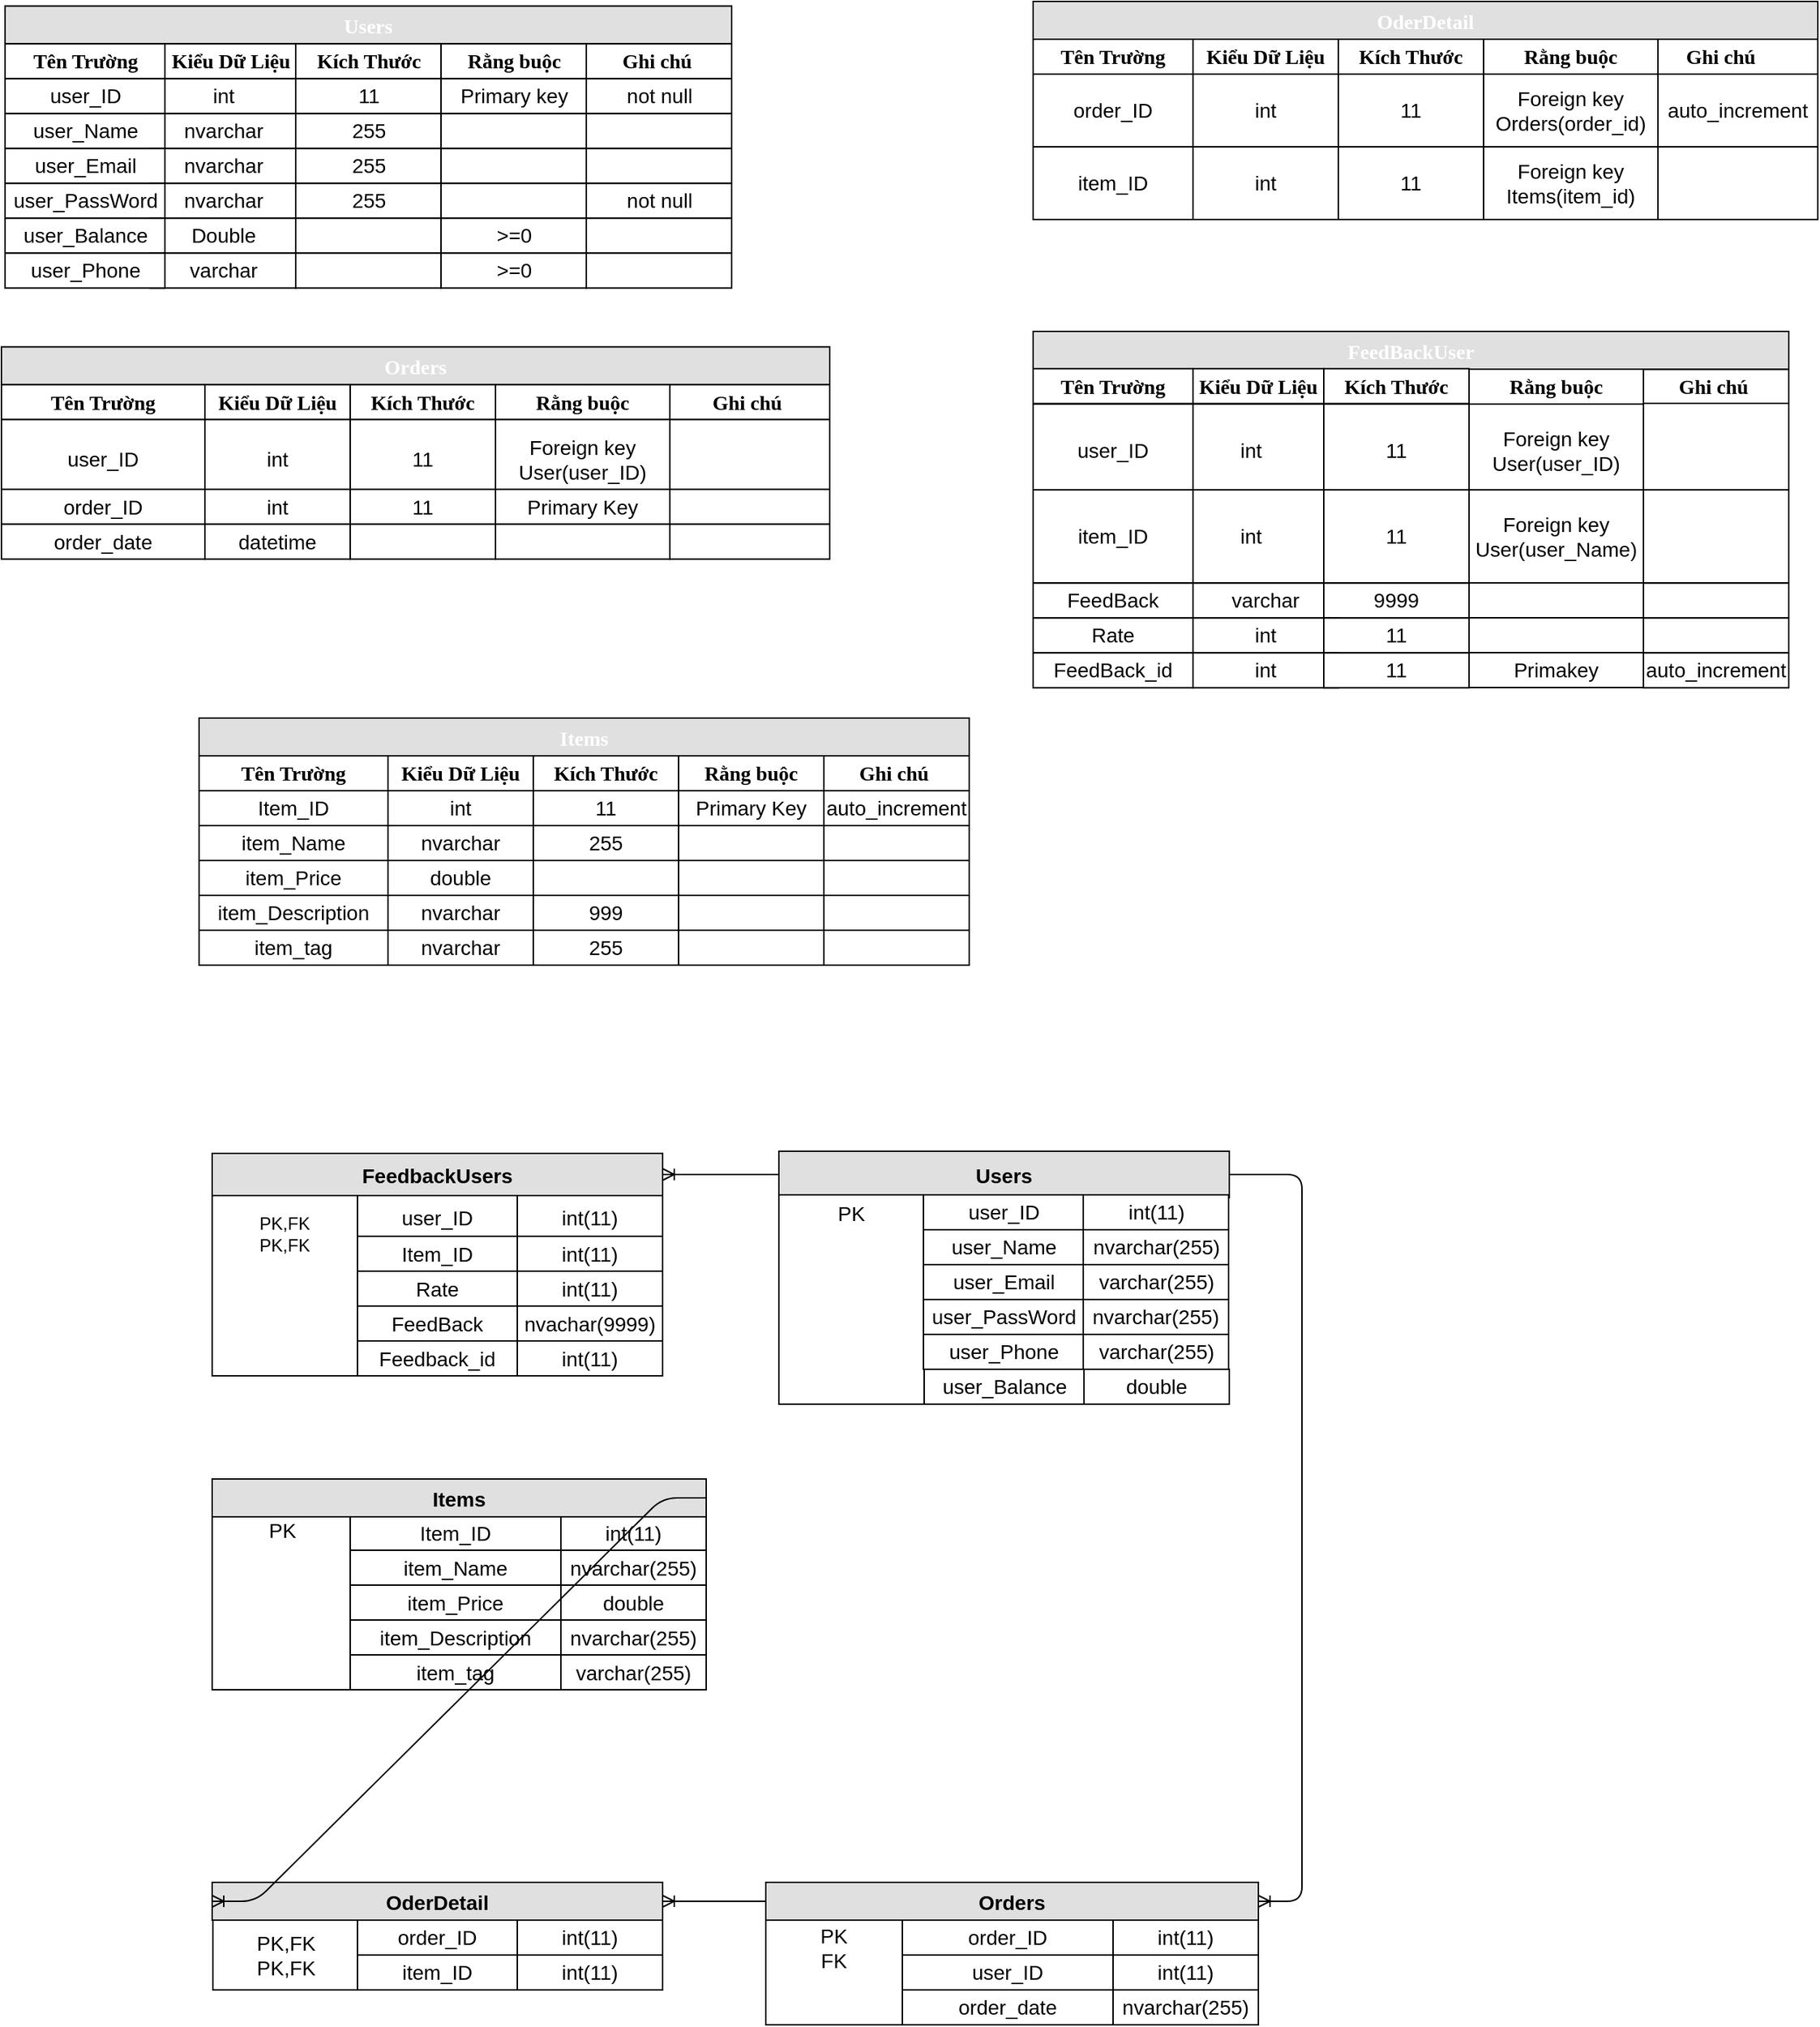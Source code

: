 <mxfile version="10.7.5" type="device"><diagram id="x6ISNLQVuMe9HLfA_90d" name="Page-1"><mxGraphModel dx="1584" dy="839" grid="1" gridSize="10" guides="1" tooltips="1" connect="1" arrows="1" fold="1" page="1" pageScale="1" pageWidth="827" pageHeight="1169" math="0" shadow="0"><root><mxCell id="0"/><mxCell id="1" parent="0"/><mxCell id="LdNV_f9T51fgzFAfXA82-1" value="Users" style="text;align=center;verticalAlign=middle;spacingLeft=4;spacingRight=4;strokeColor=#000000;fillColor=#e0e0e0;rotatable=0;points=[[0,0.5],[1,0.5]];portConstraint=eastwest;fontSize=14;fontStyle=1;fontColor=#FFFFFF;fontFamily=Times New Roman;" parent="1" vertex="1"><mxGeometry x="162.5" y="103.167" width="500" height="26" as="geometry"/></mxCell><mxCell id="LdNV_f9T51fgzFAfXA82-3" value="&lt;b&gt;&lt;font face=&quot;Times New Roman&quot;&gt;Tên Trường&lt;/font&gt;&lt;/b&gt;" style="strokeWidth=1;whiteSpace=wrap;html=1;align=center;fontSize=14;glass=0;" parent="1" vertex="1"><mxGeometry x="162.5" y="129.167" width="110" height="24" as="geometry"/></mxCell><mxCell id="LdNV_f9T51fgzFAfXA82-4" value="&lt;b&gt;&lt;font face=&quot;Times New Roman&quot;&gt;Kiểu Dữ Liệu&lt;/font&gt;&lt;/b&gt;" style="strokeWidth=1;whiteSpace=wrap;html=1;align=center;fontSize=14;glass=0;" parent="1" vertex="1"><mxGeometry x="272.5" y="129.167" width="90" height="24" as="geometry"/></mxCell><mxCell id="LdNV_f9T51fgzFAfXA82-5" value="&lt;b&gt;&lt;font face=&quot;Times New Roman&quot;&gt;Kích Thước&lt;/font&gt;&lt;/b&gt;" style="strokeWidth=1;whiteSpace=wrap;html=1;align=center;fontSize=14;glass=0;" parent="1" vertex="1"><mxGeometry x="362.5" y="129.167" width="100" height="24" as="geometry"/></mxCell><mxCell id="LdNV_f9T51fgzFAfXA82-6" value="&lt;b&gt;&lt;font face=&quot;Times New Roman&quot;&gt;Ghi chú&amp;nbsp;&lt;/font&gt;&lt;/b&gt;" style="strokeWidth=1;whiteSpace=wrap;html=1;align=center;fontSize=14;glass=0;" parent="1" vertex="1"><mxGeometry x="562.5" y="129.167" width="100" height="24" as="geometry"/></mxCell><mxCell id="LdNV_f9T51fgzFAfXA82-7" value="&lt;b&gt;&lt;font face=&quot;Times New Roman&quot;&gt;Rằng buộc&lt;/font&gt;&lt;/b&gt;" style="strokeWidth=1;whiteSpace=wrap;html=1;align=center;fontSize=14;glass=0;" parent="1" vertex="1"><mxGeometry x="462.5" y="129.167" width="100" height="24" as="geometry"/></mxCell><mxCell id="LdNV_f9T51fgzFAfXA82-8" value="Primary key" style="strokeWidth=1;whiteSpace=wrap;html=1;align=center;fontSize=14;" parent="1" vertex="1"><mxGeometry x="462.5" y="153.167" width="100" height="24" as="geometry"/></mxCell><mxCell id="LdNV_f9T51fgzFAfXA82-9" value="11" style="strokeWidth=1;whiteSpace=wrap;html=1;align=center;fontSize=14;" parent="1" vertex="1"><mxGeometry x="362.5" y="153.167" width="100" height="24" as="geometry"/></mxCell><mxCell id="LdNV_f9T51fgzFAfXA82-10" value="not null" style="strokeWidth=1;whiteSpace=wrap;html=1;align=center;fontSize=14;" parent="1" vertex="1"><mxGeometry x="562.5" y="153.167" width="100" height="24" as="geometry"/></mxCell><mxCell id="LdNV_f9T51fgzFAfXA82-11" value="int" style="strokeWidth=1;whiteSpace=wrap;html=1;align=center;fontSize=14;" parent="1" vertex="1"><mxGeometry x="262.5" y="153.167" width="100" height="24" as="geometry"/></mxCell><mxCell id="LdNV_f9T51fgzFAfXA82-12" value="user_ID" style="strokeWidth=1;whiteSpace=wrap;html=1;align=center;fontSize=14;" parent="1" vertex="1"><mxGeometry x="162.5" y="153.167" width="110" height="24" as="geometry"/></mxCell><mxCell id="LdNV_f9T51fgzFAfXA82-13" value="&amp;nbsp;" style="strokeWidth=1;whiteSpace=wrap;html=1;align=center;fontSize=14;" parent="1" vertex="1"><mxGeometry x="462.5" y="177.167" width="100" height="24" as="geometry"/></mxCell><mxCell id="LdNV_f9T51fgzFAfXA82-14" value="255" style="strokeWidth=1;whiteSpace=wrap;html=1;align=center;fontSize=14;" parent="1" vertex="1"><mxGeometry x="362.5" y="177.167" width="100" height="24" as="geometry"/></mxCell><mxCell id="LdNV_f9T51fgzFAfXA82-15" value="&amp;nbsp;" style="strokeWidth=1;whiteSpace=wrap;html=1;align=center;fontSize=14;" parent="1" vertex="1"><mxGeometry x="562.5" y="177.167" width="100" height="24" as="geometry"/></mxCell><mxCell id="LdNV_f9T51fgzFAfXA82-16" value="nvarchar" style="strokeWidth=1;whiteSpace=wrap;html=1;align=center;fontSize=14;" parent="1" vertex="1"><mxGeometry x="262.5" y="177.167" width="100" height="24" as="geometry"/></mxCell><mxCell id="LdNV_f9T51fgzFAfXA82-17" value="user_Name" style="strokeWidth=1;whiteSpace=wrap;html=1;align=center;fontSize=14;" parent="1" vertex="1"><mxGeometry x="162.5" y="177.167" width="110" height="24" as="geometry"/></mxCell><mxCell id="LdNV_f9T51fgzFAfXA82-18" value="&amp;nbsp;" style="strokeWidth=1;whiteSpace=wrap;html=1;align=center;fontSize=14;" parent="1" vertex="1"><mxGeometry x="462.5" y="201.167" width="100" height="24" as="geometry"/></mxCell><mxCell id="LdNV_f9T51fgzFAfXA82-19" value="255" style="strokeWidth=1;whiteSpace=wrap;html=1;align=center;fontSize=14;" parent="1" vertex="1"><mxGeometry x="362.5" y="201.167" width="100" height="24" as="geometry"/></mxCell><mxCell id="LdNV_f9T51fgzFAfXA82-20" value="&amp;nbsp;" style="strokeWidth=1;whiteSpace=wrap;html=1;align=center;fontSize=14;" parent="1" vertex="1"><mxGeometry x="562.5" y="201.167" width="100" height="24" as="geometry"/></mxCell><mxCell id="LdNV_f9T51fgzFAfXA82-21" value="nvarchar" style="strokeWidth=1;whiteSpace=wrap;html=1;align=center;fontSize=14;" parent="1" vertex="1"><mxGeometry x="262.5" y="201.167" width="100" height="24" as="geometry"/></mxCell><mxCell id="LdNV_f9T51fgzFAfXA82-22" value="&lt;span&gt;user_Email&lt;/span&gt;" style="strokeWidth=1;whiteSpace=wrap;html=1;align=center;fontSize=14;" parent="1" vertex="1"><mxGeometry x="162.5" y="201.167" width="110" height="24" as="geometry"/></mxCell><mxCell id="LdNV_f9T51fgzFAfXA82-23" value="&amp;nbsp;" style="strokeWidth=1;whiteSpace=wrap;html=1;align=center;fontSize=14;" parent="1" vertex="1"><mxGeometry x="462.5" y="225.167" width="100" height="24" as="geometry"/></mxCell><mxCell id="LdNV_f9T51fgzFAfXA82-24" value="255" style="strokeWidth=1;whiteSpace=wrap;html=1;align=center;fontSize=14;" parent="1" vertex="1"><mxGeometry x="362.5" y="225.167" width="100" height="24" as="geometry"/></mxCell><mxCell id="LdNV_f9T51fgzFAfXA82-25" value="not null" style="strokeWidth=1;whiteSpace=wrap;html=1;align=center;fontSize=14;" parent="1" vertex="1"><mxGeometry x="562.5" y="225.167" width="100" height="24" as="geometry"/></mxCell><mxCell id="LdNV_f9T51fgzFAfXA82-26" value="nvarchar" style="strokeWidth=1;whiteSpace=wrap;html=1;align=center;fontSize=14;" parent="1" vertex="1"><mxGeometry x="262.5" y="225.167" width="100" height="24" as="geometry"/></mxCell><mxCell id="LdNV_f9T51fgzFAfXA82-27" value="&lt;span&gt;user_PassWord&lt;/span&gt;&lt;br&gt;" style="strokeWidth=1;whiteSpace=wrap;html=1;align=center;fontSize=14;" parent="1" vertex="1"><mxGeometry x="162.5" y="225.167" width="110" height="24" as="geometry"/></mxCell><mxCell id="LdNV_f9T51fgzFAfXA82-28" value="&amp;gt;=0" style="strokeWidth=1;whiteSpace=wrap;html=1;align=center;fontSize=14;" parent="1" vertex="1"><mxGeometry x="462.5" y="249.167" width="100" height="24" as="geometry"/></mxCell><mxCell id="LdNV_f9T51fgzFAfXA82-29" value="&amp;nbsp;" style="strokeWidth=1;whiteSpace=wrap;html=1;align=center;fontSize=14;" parent="1" vertex="1"><mxGeometry x="362.5" y="249.167" width="100" height="24" as="geometry"/></mxCell><mxCell id="LdNV_f9T51fgzFAfXA82-30" value="&amp;nbsp;" style="strokeWidth=1;whiteSpace=wrap;html=1;align=center;fontSize=14;" parent="1" vertex="1"><mxGeometry x="562.5" y="249.167" width="100" height="24" as="geometry"/></mxCell><mxCell id="LdNV_f9T51fgzFAfXA82-31" value="Double" style="strokeWidth=1;whiteSpace=wrap;html=1;align=center;fontSize=14;" parent="1" vertex="1"><mxGeometry x="262.5" y="249.167" width="100" height="24" as="geometry"/></mxCell><mxCell id="LdNV_f9T51fgzFAfXA82-32" value="&lt;span&gt;user_Balance&lt;/span&gt;&lt;br&gt;" style="strokeWidth=1;whiteSpace=wrap;html=1;align=center;fontSize=14;" parent="1" vertex="1"><mxGeometry x="162.5" y="249.167" width="110" height="24" as="geometry"/></mxCell><mxCell id="LdNV_f9T51fgzFAfXA82-33" value="&lt;span&gt;FeedBack&lt;/span&gt;&lt;br&gt;" style="strokeWidth=1;whiteSpace=wrap;html=1;align=center;fontSize=14;" parent="1" vertex="1"><mxGeometry x="870" y="500.167" width="110" height="24" as="geometry"/></mxCell><mxCell id="LdNV_f9T51fgzFAfXA82-34" value="varchar" style="strokeWidth=1;whiteSpace=wrap;html=1;align=center;fontSize=14;" parent="1" vertex="1"><mxGeometry x="980" y="500.167" width="100" height="24" as="geometry"/></mxCell><mxCell id="LdNV_f9T51fgzFAfXA82-35" value="9999" style="strokeWidth=1;whiteSpace=wrap;html=1;align=center;fontSize=14;" parent="1" vertex="1"><mxGeometry x="1070" y="500.167" width="100" height="24" as="geometry"/></mxCell><mxCell id="LdNV_f9T51fgzFAfXA82-36" value="&amp;nbsp;" style="strokeWidth=1;whiteSpace=wrap;html=1;align=center;fontSize=14;" parent="1" vertex="1"><mxGeometry x="1170" y="500" width="120" height="24" as="geometry"/></mxCell><mxCell id="LdNV_f9T51fgzFAfXA82-37" value="&amp;nbsp;" style="strokeWidth=1;whiteSpace=wrap;html=1;align=center;fontSize=14;" parent="1" vertex="1"><mxGeometry x="1290" y="500.167" width="100" height="24" as="geometry"/></mxCell><mxCell id="LdNV_f9T51fgzFAfXA82-38" value="Orders" style="text;align=center;verticalAlign=middle;spacingLeft=4;spacingRight=4;strokeColor=#000000;fillColor=#e0e0e0;rotatable=0;points=[[0,0.5],[1,0.5]];portConstraint=eastwest;fontSize=14;fontStyle=1;fontColor=#FFFFFF;fontFamily=Times New Roman;" parent="1" vertex="1"><mxGeometry x="160" y="337.667" width="570" height="26" as="geometry"/></mxCell><mxCell id="LdNV_f9T51fgzFAfXA82-39" value="&lt;b&gt;&lt;font face=&quot;Times New Roman&quot;&gt;Tên Trường&lt;/font&gt;&lt;/b&gt;" style="strokeWidth=1;whiteSpace=wrap;html=1;align=center;fontSize=14;glass=0;" parent="1" vertex="1"><mxGeometry x="160" y="363.667" width="140" height="24" as="geometry"/></mxCell><mxCell id="LdNV_f9T51fgzFAfXA82-40" value="&lt;b&gt;&lt;font face=&quot;Times New Roman&quot;&gt;Kiểu Dữ Liệu&lt;/font&gt;&lt;/b&gt;" style="strokeWidth=1;whiteSpace=wrap;html=1;align=center;fontSize=14;glass=0;" parent="1" vertex="1"><mxGeometry x="300" y="363.667" width="100" height="24" as="geometry"/></mxCell><mxCell id="LdNV_f9T51fgzFAfXA82-41" value="&lt;b&gt;&lt;font face=&quot;Times New Roman&quot;&gt;Kích Thước&lt;/font&gt;&lt;/b&gt;" style="strokeWidth=1;whiteSpace=wrap;html=1;align=center;fontSize=14;glass=0;" parent="1" vertex="1"><mxGeometry x="400" y="363.667" width="100" height="24" as="geometry"/></mxCell><mxCell id="LdNV_f9T51fgzFAfXA82-42" value="&lt;b&gt;&lt;font face=&quot;Times New Roman&quot;&gt;Ghi chú&amp;nbsp;&lt;/font&gt;&lt;/b&gt;" style="strokeWidth=1;whiteSpace=wrap;html=1;align=center;fontSize=14;glass=0;" parent="1" vertex="1"><mxGeometry x="620" y="363.667" width="110" height="24" as="geometry"/></mxCell><mxCell id="LdNV_f9T51fgzFAfXA82-43" value="&lt;b&gt;&lt;font face=&quot;Times New Roman&quot;&gt;Rằng buộc&lt;/font&gt;&lt;/b&gt;" style="strokeWidth=1;whiteSpace=wrap;html=1;align=center;fontSize=14;glass=0;" parent="1" vertex="1"><mxGeometry x="500" y="363.667" width="120" height="24" as="geometry"/></mxCell><mxCell id="LdNV_f9T51fgzFAfXA82-44" value="Foreign key&lt;br&gt;User(user_ID)" style="strokeWidth=1;whiteSpace=wrap;html=1;align=center;fontSize=14;" parent="1" vertex="1"><mxGeometry x="500" y="387.667" width="120" height="54" as="geometry"/></mxCell><mxCell id="LdNV_f9T51fgzFAfXA82-45" value="11" style="strokeWidth=1;whiteSpace=wrap;html=1;align=center;fontSize=14;" parent="1" vertex="1"><mxGeometry x="400" y="387.667" width="100" height="54" as="geometry"/></mxCell><mxCell id="LdNV_f9T51fgzFAfXA82-46" value="" style="strokeWidth=1;whiteSpace=wrap;html=1;align=center;fontSize=14;" parent="1" vertex="1"><mxGeometry x="620" y="387.667" width="110" height="54" as="geometry"/></mxCell><mxCell id="LdNV_f9T51fgzFAfXA82-47" value="int" style="strokeWidth=1;whiteSpace=wrap;html=1;align=center;fontSize=14;" parent="1" vertex="1"><mxGeometry x="300" y="387.667" width="100" height="54" as="geometry"/></mxCell><mxCell id="LdNV_f9T51fgzFAfXA82-48" value="&lt;span&gt;user_ID&lt;/span&gt;" style="strokeWidth=1;whiteSpace=wrap;html=1;align=center;fontSize=14;" parent="1" vertex="1"><mxGeometry x="160" y="387.667" width="140" height="54" as="geometry"/></mxCell><mxCell id="LdNV_f9T51fgzFAfXA82-49" value="Primary Key" style="strokeWidth=1;whiteSpace=wrap;html=1;align=center;fontSize=14;" parent="1" vertex="1"><mxGeometry x="500" y="435.667" width="120" height="24" as="geometry"/></mxCell><mxCell id="LdNV_f9T51fgzFAfXA82-50" value="11" style="strokeWidth=1;whiteSpace=wrap;html=1;align=center;fontSize=14;" parent="1" vertex="1"><mxGeometry x="400" y="435.667" width="100" height="24" as="geometry"/></mxCell><mxCell id="LdNV_f9T51fgzFAfXA82-51" value="&amp;nbsp;" style="strokeWidth=1;whiteSpace=wrap;html=1;align=center;fontSize=14;" parent="1" vertex="1"><mxGeometry x="620" y="435.667" width="110" height="24" as="geometry"/></mxCell><mxCell id="LdNV_f9T51fgzFAfXA82-52" value="int" style="strokeWidth=1;whiteSpace=wrap;html=1;align=center;fontSize=14;" parent="1" vertex="1"><mxGeometry x="300" y="435.667" width="100" height="24" as="geometry"/></mxCell><mxCell id="LdNV_f9T51fgzFAfXA82-53" value="&lt;span&gt;order_ID&lt;/span&gt;" style="strokeWidth=1;whiteSpace=wrap;html=1;align=center;fontSize=14;" parent="1" vertex="1"><mxGeometry x="160" y="435.667" width="140" height="24" as="geometry"/></mxCell><mxCell id="LdNV_f9T51fgzFAfXA82-54" value="&amp;nbsp;" style="strokeWidth=1;whiteSpace=wrap;html=1;align=center;fontSize=14;" parent="1" vertex="1"><mxGeometry x="500" y="459.667" width="120" height="24" as="geometry"/></mxCell><mxCell id="LdNV_f9T51fgzFAfXA82-55" value="" style="strokeWidth=1;whiteSpace=wrap;html=1;align=center;fontSize=14;" parent="1" vertex="1"><mxGeometry x="400" y="459.667" width="100" height="24" as="geometry"/></mxCell><mxCell id="LdNV_f9T51fgzFAfXA82-56" value="&amp;nbsp;" style="strokeWidth=1;whiteSpace=wrap;html=1;align=center;fontSize=14;" parent="1" vertex="1"><mxGeometry x="620" y="459.667" width="110" height="24" as="geometry"/></mxCell><mxCell id="LdNV_f9T51fgzFAfXA82-57" value="datetime" style="strokeWidth=1;whiteSpace=wrap;html=1;align=center;fontSize=14;" parent="1" vertex="1"><mxGeometry x="300" y="459.667" width="100" height="24" as="geometry"/></mxCell><mxCell id="LdNV_f9T51fgzFAfXA82-58" value="&lt;span&gt;order_date&lt;/span&gt;&lt;br&gt;" style="strokeWidth=1;whiteSpace=wrap;html=1;align=center;fontSize=14;" parent="1" vertex="1"><mxGeometry x="160" y="459.667" width="140" height="24" as="geometry"/></mxCell><mxCell id="LdNV_f9T51fgzFAfXA82-107" value="OderDetail" style="text;align=center;verticalAlign=middle;spacingLeft=4;spacingRight=4;strokeColor=#000000;fillColor=#e0e0e0;rotatable=0;points=[[0,0.5],[1,0.5]];portConstraint=eastwest;fontSize=14;fontStyle=1;fontColor=#FFFFFF;fontFamily=Times New Roman;" parent="1" vertex="1"><mxGeometry x="870" y="100" width="540" height="26" as="geometry"/></mxCell><mxCell id="LdNV_f9T51fgzFAfXA82-108" value="&lt;b&gt;&lt;font face=&quot;Times New Roman&quot;&gt;Tên Trường&lt;/font&gt;&lt;/b&gt;" style="strokeWidth=1;whiteSpace=wrap;html=1;align=center;fontSize=14;glass=0;" parent="1" vertex="1"><mxGeometry x="870" y="126" width="110" height="24" as="geometry"/></mxCell><mxCell id="LdNV_f9T51fgzFAfXA82-109" value="&lt;b&gt;&lt;font face=&quot;Times New Roman&quot;&gt;Kiểu Dữ Liệu&lt;/font&gt;&lt;/b&gt;" style="strokeWidth=1;whiteSpace=wrap;html=1;align=center;fontSize=14;glass=0;" parent="1" vertex="1"><mxGeometry x="980" y="126" width="100" height="24" as="geometry"/></mxCell><mxCell id="LdNV_f9T51fgzFAfXA82-110" value="&lt;b&gt;&lt;font face=&quot;Times New Roman&quot;&gt;Kích Thước&lt;/font&gt;&lt;/b&gt;" style="strokeWidth=1;whiteSpace=wrap;html=1;align=center;fontSize=14;glass=0;" parent="1" vertex="1"><mxGeometry x="1080" y="126" width="100" height="24" as="geometry"/></mxCell><mxCell id="LdNV_f9T51fgzFAfXA82-111" value="&lt;b&gt;&lt;font face=&quot;Times New Roman&quot;&gt;Ghi chú&amp;nbsp;&lt;/font&gt;&lt;/b&gt;" style="strokeWidth=1;whiteSpace=wrap;html=1;align=center;fontSize=14;glass=0;" parent="1" vertex="1"><mxGeometry x="1280" y="126" width="130" height="24" as="geometry"/></mxCell><mxCell id="LdNV_f9T51fgzFAfXA82-112" value="&lt;b&gt;&lt;font face=&quot;Times New Roman&quot;&gt;Rằng buộc&lt;/font&gt;&lt;/b&gt;" style="strokeWidth=1;whiteSpace=wrap;html=1;align=center;fontSize=14;glass=0;" parent="1" vertex="1"><mxGeometry x="1180" y="126" width="120" height="24" as="geometry"/></mxCell><mxCell id="LdNV_f9T51fgzFAfXA82-113" value="Foreign key&lt;br/&gt;Orders(order_id)" style="strokeWidth=1;whiteSpace=wrap;html=1;align=center;fontSize=14;" parent="1" vertex="1"><mxGeometry x="1180" y="150" width="120" height="50" as="geometry"/></mxCell><mxCell id="LdNV_f9T51fgzFAfXA82-114" value="11" style="strokeWidth=1;whiteSpace=wrap;html=1;align=center;fontSize=14;" parent="1" vertex="1"><mxGeometry x="1080" y="150" width="100" height="50" as="geometry"/></mxCell><mxCell id="LdNV_f9T51fgzFAfXA82-115" value="auto_increment" style="strokeWidth=1;whiteSpace=wrap;html=1;align=center;fontSize=14;" parent="1" vertex="1"><mxGeometry x="1300" y="150" width="110" height="50" as="geometry"/></mxCell><mxCell id="LdNV_f9T51fgzFAfXA82-116" value="int" style="strokeWidth=1;whiteSpace=wrap;html=1;align=center;fontSize=14;" parent="1" vertex="1"><mxGeometry x="980" y="150" width="100" height="50" as="geometry"/></mxCell><mxCell id="LdNV_f9T51fgzFAfXA82-117" value="&lt;span&gt;order_ID&lt;/span&gt;&lt;br&gt;" style="strokeWidth=1;whiteSpace=wrap;html=1;align=center;fontSize=14;" parent="1" vertex="1"><mxGeometry x="870" y="150" width="110" height="50" as="geometry"/></mxCell><mxCell id="LdNV_f9T51fgzFAfXA82-138" value="Items" style="text;align=center;verticalAlign=middle;spacingLeft=4;spacingRight=4;strokeColor=#000000;fillColor=#e0e0e0;rotatable=0;points=[[0,0.5],[1,0.5]];portConstraint=eastwest;fontSize=14;fontStyle=1;fontColor=#FFFFFF;fontFamily=Times New Roman;" parent="1" vertex="1"><mxGeometry x="296" y="593" width="530" height="26" as="geometry"/></mxCell><mxCell id="LdNV_f9T51fgzFAfXA82-139" value="&lt;b&gt;&lt;font face=&quot;Times New Roman&quot;&gt;Tên Trường&lt;/font&gt;&lt;/b&gt;" style="strokeWidth=1;whiteSpace=wrap;html=1;align=center;fontSize=14;glass=0;" parent="1" vertex="1"><mxGeometry x="296" y="619" width="130" height="24" as="geometry"/></mxCell><mxCell id="LdNV_f9T51fgzFAfXA82-140" value="&lt;b&gt;&lt;font face=&quot;Times New Roman&quot;&gt;Kiểu Dữ Liệu&lt;/font&gt;&lt;/b&gt;" style="strokeWidth=1;whiteSpace=wrap;html=1;align=center;fontSize=14;glass=0;" parent="1" vertex="1"><mxGeometry x="426" y="619" width="100" height="24" as="geometry"/></mxCell><mxCell id="LdNV_f9T51fgzFAfXA82-141" value="&lt;b&gt;&lt;font face=&quot;Times New Roman&quot;&gt;Kích Thước&lt;/font&gt;&lt;/b&gt;" style="strokeWidth=1;whiteSpace=wrap;html=1;align=center;fontSize=14;glass=0;" parent="1" vertex="1"><mxGeometry x="526" y="619" width="100" height="24" as="geometry"/></mxCell><mxCell id="LdNV_f9T51fgzFAfXA82-142" value="&lt;b&gt;&lt;font face=&quot;Times New Roman&quot;&gt;Ghi chú&amp;nbsp;&lt;/font&gt;&lt;/b&gt;" style="strokeWidth=1;whiteSpace=wrap;html=1;align=center;fontSize=14;glass=0;" parent="1" vertex="1"><mxGeometry x="726" y="619" width="100" height="24" as="geometry"/></mxCell><mxCell id="LdNV_f9T51fgzFAfXA82-143" value="&lt;b&gt;&lt;font face=&quot;Times New Roman&quot;&gt;Rằng buộc&lt;/font&gt;&lt;/b&gt;" style="strokeWidth=1;whiteSpace=wrap;html=1;align=center;fontSize=14;glass=0;" parent="1" vertex="1"><mxGeometry x="626" y="619" width="100" height="24" as="geometry"/></mxCell><mxCell id="LdNV_f9T51fgzFAfXA82-144" value="Primary Key" style="strokeWidth=1;whiteSpace=wrap;html=1;align=center;fontSize=14;" parent="1" vertex="1"><mxGeometry x="626" y="643" width="100" height="24" as="geometry"/></mxCell><mxCell id="LdNV_f9T51fgzFAfXA82-145" value="11" style="strokeWidth=1;whiteSpace=wrap;html=1;align=center;fontSize=14;" parent="1" vertex="1"><mxGeometry x="526" y="643" width="100" height="24" as="geometry"/></mxCell><mxCell id="LdNV_f9T51fgzFAfXA82-146" value="auto_increment" style="strokeWidth=1;whiteSpace=wrap;html=1;align=center;fontSize=14;" parent="1" vertex="1"><mxGeometry x="726" y="643" width="100" height="24" as="geometry"/></mxCell><mxCell id="LdNV_f9T51fgzFAfXA82-147" value="int&lt;br&gt;" style="strokeWidth=1;whiteSpace=wrap;html=1;align=center;fontSize=14;" parent="1" vertex="1"><mxGeometry x="426" y="643" width="100" height="24" as="geometry"/></mxCell><mxCell id="LdNV_f9T51fgzFAfXA82-148" value="Item_ID&lt;br&gt;" style="strokeWidth=1;whiteSpace=wrap;html=1;align=center;fontSize=14;" parent="1" vertex="1"><mxGeometry x="296" y="643" width="130" height="24" as="geometry"/></mxCell><mxCell id="LdNV_f9T51fgzFAfXA82-149" value="&amp;nbsp;" style="strokeWidth=1;whiteSpace=wrap;html=1;align=center;fontSize=14;" parent="1" vertex="1"><mxGeometry x="626" y="667" width="100" height="24" as="geometry"/></mxCell><mxCell id="LdNV_f9T51fgzFAfXA82-150" value="255" style="strokeWidth=1;whiteSpace=wrap;html=1;align=center;fontSize=14;" parent="1" vertex="1"><mxGeometry x="526" y="667" width="100" height="24" as="geometry"/></mxCell><mxCell id="LdNV_f9T51fgzFAfXA82-151" value="&amp;nbsp;" style="strokeWidth=1;whiteSpace=wrap;html=1;align=center;fontSize=14;" parent="1" vertex="1"><mxGeometry x="726" y="667" width="100" height="24" as="geometry"/></mxCell><mxCell id="LdNV_f9T51fgzFAfXA82-152" value="nvarchar" style="strokeWidth=1;whiteSpace=wrap;html=1;align=center;fontSize=14;" parent="1" vertex="1"><mxGeometry x="426" y="667" width="100" height="24" as="geometry"/></mxCell><mxCell id="LdNV_f9T51fgzFAfXA82-153" value="&lt;span&gt;item_Name&lt;/span&gt;" style="strokeWidth=1;whiteSpace=wrap;html=1;align=center;fontSize=14;" parent="1" vertex="1"><mxGeometry x="296" y="667" width="130" height="24" as="geometry"/></mxCell><mxCell id="LdNV_f9T51fgzFAfXA82-154" value="&amp;nbsp;" style="strokeWidth=1;whiteSpace=wrap;html=1;align=center;fontSize=14;" parent="1" vertex="1"><mxGeometry x="626" y="691" width="100" height="24" as="geometry"/></mxCell><mxCell id="LdNV_f9T51fgzFAfXA82-155" value="" style="strokeWidth=1;whiteSpace=wrap;html=1;align=center;fontSize=14;" parent="1" vertex="1"><mxGeometry x="526" y="691" width="100" height="24" as="geometry"/></mxCell><mxCell id="LdNV_f9T51fgzFAfXA82-156" value="&amp;nbsp;" style="strokeWidth=1;whiteSpace=wrap;html=1;align=center;fontSize=14;" parent="1" vertex="1"><mxGeometry x="726" y="691" width="100" height="24" as="geometry"/></mxCell><mxCell id="LdNV_f9T51fgzFAfXA82-157" value="double" style="strokeWidth=1;whiteSpace=wrap;html=1;align=center;fontSize=14;" parent="1" vertex="1"><mxGeometry x="426" y="691" width="100" height="24" as="geometry"/></mxCell><mxCell id="LdNV_f9T51fgzFAfXA82-158" value="item_Price&lt;br&gt;" style="strokeWidth=1;whiteSpace=wrap;html=1;align=center;fontSize=14;" parent="1" vertex="1"><mxGeometry x="296" y="691" width="130" height="24" as="geometry"/></mxCell><mxCell id="LdNV_f9T51fgzFAfXA82-164" value="&amp;nbsp;" style="strokeWidth=1;whiteSpace=wrap;html=1;align=center;fontSize=14;" parent="1" vertex="1"><mxGeometry x="626" y="715" width="100" height="24" as="geometry"/></mxCell><mxCell id="LdNV_f9T51fgzFAfXA82-165" value="999" style="strokeWidth=1;whiteSpace=wrap;html=1;align=center;fontSize=14;" parent="1" vertex="1"><mxGeometry x="526" y="715" width="100" height="24" as="geometry"/></mxCell><mxCell id="LdNV_f9T51fgzFAfXA82-166" value="&amp;nbsp;" style="strokeWidth=1;whiteSpace=wrap;html=1;align=center;fontSize=14;" parent="1" vertex="1"><mxGeometry x="726" y="715" width="100" height="24" as="geometry"/></mxCell><mxCell id="LdNV_f9T51fgzFAfXA82-167" value="nvarchar" style="strokeWidth=1;whiteSpace=wrap;html=1;align=center;fontSize=14;" parent="1" vertex="1"><mxGeometry x="426" y="715" width="100" height="24" as="geometry"/></mxCell><mxCell id="LdNV_f9T51fgzFAfXA82-168" value="&lt;span&gt;item_Description&lt;/span&gt;&lt;br&gt;" style="strokeWidth=1;whiteSpace=wrap;html=1;align=center;fontSize=14;" parent="1" vertex="1"><mxGeometry x="296" y="715" width="130" height="24" as="geometry"/></mxCell><mxCell id="LdNV_f9T51fgzFAfXA82-169" value="&lt;span&gt;item_tag&lt;/span&gt;&lt;br&gt;" style="strokeWidth=1;whiteSpace=wrap;html=1;align=center;fontSize=14;" parent="1" vertex="1"><mxGeometry x="296" y="739" width="130" height="24" as="geometry"/></mxCell><mxCell id="LdNV_f9T51fgzFAfXA82-170" value="nvarchar" style="strokeWidth=1;whiteSpace=wrap;html=1;align=center;fontSize=14;" parent="1" vertex="1"><mxGeometry x="426" y="739" width="100" height="24" as="geometry"/></mxCell><mxCell id="LdNV_f9T51fgzFAfXA82-171" value="&lt;span&gt;255&lt;/span&gt;" style="strokeWidth=1;whiteSpace=wrap;html=1;align=center;fontSize=14;" parent="1" vertex="1"><mxGeometry x="526" y="739" width="100" height="24" as="geometry"/></mxCell><mxCell id="LdNV_f9T51fgzFAfXA82-172" value="&amp;nbsp;" style="strokeWidth=1;whiteSpace=wrap;html=1;align=center;fontSize=14;" parent="1" vertex="1"><mxGeometry x="626" y="739" width="100" height="24" as="geometry"/></mxCell><mxCell id="LdNV_f9T51fgzFAfXA82-173" value="&amp;nbsp;" style="strokeWidth=1;whiteSpace=wrap;html=1;align=center;fontSize=14;" parent="1" vertex="1"><mxGeometry x="726" y="739" width="100" height="24" as="geometry"/></mxCell><mxCell id="LdNV_f9T51fgzFAfXA82-181" value="&amp;nbsp;" style="strokeWidth=1;whiteSpace=wrap;html=1;align=center;fontSize=14;" parent="1" vertex="1"><mxGeometry x="1300" y="200" width="110" height="50" as="geometry"/></mxCell><mxCell id="LdNV_f9T51fgzFAfXA82-182" value="Foreign key Items(item_id)" style="strokeWidth=1;whiteSpace=wrap;html=1;align=center;fontSize=14;" parent="1" vertex="1"><mxGeometry x="1180" y="200" width="120" height="50" as="geometry"/></mxCell><mxCell id="LdNV_f9T51fgzFAfXA82-183" value="int" style="strokeWidth=1;whiteSpace=wrap;html=1;align=center;fontSize=14;" parent="1" vertex="1"><mxGeometry x="980" y="200" width="100" height="50" as="geometry"/></mxCell><mxCell id="LdNV_f9T51fgzFAfXA82-184" value="11" style="strokeWidth=1;whiteSpace=wrap;html=1;align=center;fontSize=14;" parent="1" vertex="1"><mxGeometry x="1080" y="200" width="100" height="50" as="geometry"/></mxCell><mxCell id="LdNV_f9T51fgzFAfXA82-185" value="&lt;span&gt;item_ID&lt;/span&gt;&lt;br&gt;" style="strokeWidth=1;whiteSpace=wrap;html=1;align=center;fontSize=14;" parent="1" vertex="1"><mxGeometry x="870" y="200" width="110" height="50" as="geometry"/></mxCell><mxCell id="LdNV_f9T51fgzFAfXA82-218" value="Users" style="text;align=center;verticalAlign=middle;spacingLeft=4;spacingRight=4;strokeColor=#000000;fillColor=#e0e0e0;rotatable=0;points=[[0,0.5],[1,0.5]];portConstraint=eastwest;fontSize=14;glass=0;fontStyle=1" parent="1" vertex="1"><mxGeometry x="695" y="891" width="310" height="32" as="geometry"/></mxCell><mxCell id="LdNV_f9T51fgzFAfXA82-219" value="PK&lt;br&gt;&lt;br&gt;&lt;br&gt;&lt;br&gt;&lt;br&gt;&lt;br&gt;&lt;br&gt;&lt;br&gt;" style="strokeWidth=1;whiteSpace=wrap;html=1;align=center;fontSize=14;glass=0;" parent="1" vertex="1"><mxGeometry x="695" y="921" width="100" height="144" as="geometry"/></mxCell><mxCell id="LdNV_f9T51fgzFAfXA82-222" value="&lt;span&gt;user_Name&lt;/span&gt;" style="strokeWidth=1;whiteSpace=wrap;html=1;align=center;fontSize=14;glass=0;" parent="1" vertex="1"><mxGeometry x="794.5" y="945" width="110" height="24" as="geometry"/></mxCell><mxCell id="LdNV_f9T51fgzFAfXA82-223" value="nvarchar(255)" style="strokeWidth=1;whiteSpace=wrap;html=1;align=center;fontSize=14;glass=0;" parent="1" vertex="1"><mxGeometry x="904.5" y="945" width="100" height="24" as="geometry"/></mxCell><mxCell id="LdNV_f9T51fgzFAfXA82-224" value="&lt;span&gt;user_Email&lt;/span&gt;" style="strokeWidth=1;whiteSpace=wrap;html=1;align=center;fontSize=14;glass=0;" parent="1" vertex="1"><mxGeometry x="794.5" y="969" width="110" height="24" as="geometry"/></mxCell><mxCell id="LdNV_f9T51fgzFAfXA82-225" value="varchar(255)" style="strokeWidth=1;whiteSpace=wrap;html=1;align=center;fontSize=14;glass=0;" parent="1" vertex="1"><mxGeometry x="904.5" y="969" width="100" height="24" as="geometry"/></mxCell><mxCell id="LdNV_f9T51fgzFAfXA82-226" value="&amp;nbsp;nvarchar(255)" style="strokeWidth=1;whiteSpace=wrap;html=1;align=center;fontSize=14;glass=0;" parent="1" vertex="1"><mxGeometry x="899.5" y="993" width="105" height="24" as="geometry"/></mxCell><mxCell id="LdNV_f9T51fgzFAfXA82-227" value="&lt;span&gt;user_PassWord&lt;/span&gt;" style="strokeWidth=1;whiteSpace=wrap;html=1;align=center;fontSize=14;glass=0;" parent="1" vertex="1"><mxGeometry x="794.5" y="993" width="110" height="24" as="geometry"/></mxCell><mxCell id="LdNV_f9T51fgzFAfXA82-228" value="user_ID" style="strokeWidth=1;whiteSpace=wrap;html=1;align=center;fontSize=14;glass=0;" parent="1" vertex="1"><mxGeometry x="794.5" y="921" width="110" height="24" as="geometry"/></mxCell><mxCell id="LdNV_f9T51fgzFAfXA82-229" value="int(11)" style="strokeWidth=1;whiteSpace=wrap;html=1;align=center;fontSize=14;glass=0;" parent="1" vertex="1"><mxGeometry x="904.5" y="921" width="100" height="24" as="geometry"/></mxCell><mxCell id="LdNV_f9T51fgzFAfXA82-232" value="varchar(255)" style="strokeWidth=1;whiteSpace=wrap;html=1;align=center;fontSize=14;glass=0;" parent="1" vertex="1"><mxGeometry x="904.5" y="1017" width="100" height="24" as="geometry"/></mxCell><mxCell id="LdNV_f9T51fgzFAfXA82-233" value="&lt;span&gt;user_Phone&lt;/span&gt;&lt;br&gt;" style="strokeWidth=1;whiteSpace=wrap;html=1;align=center;fontSize=14;glass=0;" parent="1" vertex="1"><mxGeometry x="794.5" y="1017" width="110" height="24" as="geometry"/></mxCell><mxCell id="LdNV_f9T51fgzFAfXA82-235" value="Orders" style="text;align=center;verticalAlign=middle;spacingLeft=4;spacingRight=4;strokeColor=#000000;fillColor=#e0e0e0;rotatable=0;points=[[0,0.5],[1,0.5]];portConstraint=eastwest;fontSize=14;glass=0;fontStyle=1" parent="1" vertex="1"><mxGeometry x="686" y="1394" width="339" height="26" as="geometry"/></mxCell><mxCell id="LdNV_f9T51fgzFAfXA82-236" value="PK&lt;br&gt;FK&lt;br&gt;&lt;br&gt;&lt;br&gt;" style="strokeWidth=1;whiteSpace=wrap;html=1;align=center;fontSize=14;glass=0;" parent="1" vertex="1"><mxGeometry x="686" y="1420" width="94" height="72" as="geometry"/></mxCell><mxCell id="LdNV_f9T51fgzFAfXA82-237" value="user_ID&lt;br&gt;" style="strokeWidth=1;whiteSpace=wrap;html=1;align=center;fontSize=14;glass=0;" parent="1" vertex="1"><mxGeometry x="780" y="1444" width="145" height="24" as="geometry"/></mxCell><mxCell id="LdNV_f9T51fgzFAfXA82-238" value="int(11)" style="strokeWidth=1;whiteSpace=wrap;html=1;align=center;fontSize=14;glass=0;" parent="1" vertex="1"><mxGeometry x="925" y="1444" width="100" height="24" as="geometry"/></mxCell><mxCell id="LdNV_f9T51fgzFAfXA82-239" value="order_date&lt;br&gt;" style="strokeWidth=1;whiteSpace=wrap;html=1;align=center;fontSize=14;glass=0;" parent="1" vertex="1"><mxGeometry x="780" y="1468" width="145" height="24" as="geometry"/></mxCell><mxCell id="LdNV_f9T51fgzFAfXA82-240" value="nvarchar(255)" style="strokeWidth=1;whiteSpace=wrap;html=1;align=center;fontSize=14;glass=0;" parent="1" vertex="1"><mxGeometry x="925" y="1468" width="100" height="24" as="geometry"/></mxCell><mxCell id="LdNV_f9T51fgzFAfXA82-243" value="order_ID" style="strokeWidth=1;whiteSpace=wrap;html=1;align=center;fontSize=14;glass=0;" parent="1" vertex="1"><mxGeometry x="780" y="1420" width="145" height="24" as="geometry"/></mxCell><mxCell id="LdNV_f9T51fgzFAfXA82-244" value="int(11)" style="strokeWidth=1;whiteSpace=wrap;html=1;align=center;fontSize=14;glass=0;" parent="1" vertex="1"><mxGeometry x="925" y="1420" width="100" height="24" as="geometry"/></mxCell><mxCell id="LdNV_f9T51fgzFAfXA82-250" value="OderDetail" style="text;align=center;verticalAlign=middle;spacingLeft=4;spacingRight=4;strokeColor=#000000;fillColor=#e0e0e0;rotatable=0;points=[[0,0.5],[1,0.5]];portConstraint=eastwest;fontSize=14;glass=0;fontStyle=1" parent="1" vertex="1"><mxGeometry x="305" y="1394" width="310" height="26" as="geometry"/></mxCell><mxCell id="LdNV_f9T51fgzFAfXA82-251" value="PK,FK&lt;br&gt;PK,FK&lt;br&gt;" style="strokeWidth=1;whiteSpace=wrap;html=1;align=center;fontSize=14;glass=0;" parent="1" vertex="1"><mxGeometry x="305.5" y="1420" width="100" height="48" as="geometry"/></mxCell><mxCell id="LdNV_f9T51fgzFAfXA82-252" value="item_ID&lt;br&gt;" style="strokeWidth=1;whiteSpace=wrap;html=1;align=center;fontSize=14;glass=0;" parent="1" vertex="1"><mxGeometry x="405" y="1444" width="110" height="24" as="geometry"/></mxCell><mxCell id="LdNV_f9T51fgzFAfXA82-253" value="int(11)" style="strokeWidth=1;whiteSpace=wrap;html=1;align=center;fontSize=14;glass=0;" parent="1" vertex="1"><mxGeometry x="515" y="1444" width="100" height="24" as="geometry"/></mxCell><mxCell id="LdNV_f9T51fgzFAfXA82-258" value="order_ID" style="strokeWidth=1;whiteSpace=wrap;html=1;align=center;fontSize=14;glass=0;" parent="1" vertex="1"><mxGeometry x="405" y="1420" width="110" height="24" as="geometry"/></mxCell><mxCell id="LdNV_f9T51fgzFAfXA82-259" value="int(11)" style="strokeWidth=1;whiteSpace=wrap;html=1;align=center;fontSize=14;glass=0;" parent="1" vertex="1"><mxGeometry x="515" y="1420" width="100" height="24" as="geometry"/></mxCell><mxCell id="LdNV_f9T51fgzFAfXA82-264" value="Items" style="text;align=center;verticalAlign=middle;spacingLeft=4;spacingRight=4;strokeColor=#000000;fillColor=#e0e0e0;rotatable=0;points=[[0,0.5],[1,0.5]];portConstraint=eastwest;fontSize=14;glass=0;fontStyle=1" parent="1" vertex="1"><mxGeometry x="305" y="1116.5" width="340" height="26" as="geometry"/></mxCell><mxCell id="LdNV_f9T51fgzFAfXA82-265" value="PK&lt;br&gt;&lt;br&gt;&lt;br&gt;&lt;br&gt;&lt;br&gt;&lt;br&gt;&lt;br&gt;" style="strokeWidth=1;whiteSpace=wrap;html=1;align=center;fontSize=14;glass=0;" parent="1" vertex="1"><mxGeometry x="305" y="1142.5" width="97" height="119" as="geometry"/></mxCell><mxCell id="LdNV_f9T51fgzFAfXA82-266" value="item_Name&lt;br&gt;" style="strokeWidth=1;whiteSpace=wrap;html=1;align=center;fontSize=14;glass=0;" parent="1" vertex="1"><mxGeometry x="400" y="1165.5" width="145" height="24" as="geometry"/></mxCell><mxCell id="LdNV_f9T51fgzFAfXA82-267" value="nvarchar(255)" style="strokeWidth=1;whiteSpace=wrap;html=1;align=center;fontSize=14;glass=0;" parent="1" vertex="1"><mxGeometry x="545" y="1165.5" width="100" height="24" as="geometry"/></mxCell><mxCell id="LdNV_f9T51fgzFAfXA82-268" value="item_Price&lt;br&gt;" style="strokeWidth=1;whiteSpace=wrap;html=1;align=center;fontSize=14;glass=0;" parent="1" vertex="1"><mxGeometry x="400" y="1189.5" width="145" height="24" as="geometry"/></mxCell><mxCell id="LdNV_f9T51fgzFAfXA82-269" value="double" style="strokeWidth=1;whiteSpace=wrap;html=1;align=center;fontSize=14;glass=0;" parent="1" vertex="1"><mxGeometry x="545" y="1189.5" width="100" height="24" as="geometry"/></mxCell><mxCell id="LdNV_f9T51fgzFAfXA82-270" value="nvarchar(255)" style="strokeWidth=1;whiteSpace=wrap;html=1;align=center;fontSize=14;glass=0;" parent="1" vertex="1"><mxGeometry x="545" y="1213.5" width="100" height="24" as="geometry"/></mxCell><mxCell id="LdNV_f9T51fgzFAfXA82-271" value="item_Description&lt;br&gt;" style="strokeWidth=1;whiteSpace=wrap;html=1;align=center;fontSize=14;glass=0;" parent="1" vertex="1"><mxGeometry x="400" y="1213.5" width="145" height="24" as="geometry"/></mxCell><mxCell id="LdNV_f9T51fgzFAfXA82-272" value="Item_ID" style="strokeWidth=1;whiteSpace=wrap;html=1;align=center;fontSize=14;glass=0;" parent="1" vertex="1"><mxGeometry x="400" y="1142.5" width="145" height="23" as="geometry"/></mxCell><mxCell id="LdNV_f9T51fgzFAfXA82-273" value="&lt;span&gt;int(11)&lt;/span&gt;" style="strokeWidth=1;whiteSpace=wrap;html=1;align=center;fontSize=14;glass=0;" parent="1" vertex="1"><mxGeometry x="545" y="1142.5" width="100" height="23" as="geometry"/></mxCell><mxCell id="LdNV_f9T51fgzFAfXA82-276" value="varchar(255)" style="strokeWidth=1;whiteSpace=wrap;html=1;align=center;fontSize=14;glass=0;" parent="1" vertex="1"><mxGeometry x="545" y="1237.5" width="100" height="24" as="geometry"/></mxCell><mxCell id="LdNV_f9T51fgzFAfXA82-277" value="item_tag&lt;br&gt;" style="strokeWidth=1;whiteSpace=wrap;html=1;align=center;fontSize=14;glass=0;" parent="1" vertex="1"><mxGeometry x="400" y="1237.5" width="145" height="24" as="geometry"/></mxCell><mxCell id="LdNV_f9T51fgzFAfXA82-290" value="" style="edgeStyle=entityRelationEdgeStyle;fontSize=12;html=1;endArrow=ERoneToMany;exitX=1;exitY=0.5;exitDx=0;exitDy=0;" parent="1" source="LdNV_f9T51fgzFAfXA82-218" target="LdNV_f9T51fgzFAfXA82-235" edge="1"><mxGeometry width="100" height="100" relative="1" as="geometry"><mxPoint x="1041.5" y="1047" as="sourcePoint"/><mxPoint x="1141.5" y="947" as="targetPoint"/></mxGeometry></mxCell><mxCell id="LdNV_f9T51fgzFAfXA82-291" value="" style="edgeStyle=entityRelationEdgeStyle;fontSize=12;html=1;endArrow=ERoneToMany;" parent="1" source="LdNV_f9T51fgzFAfXA82-235" target="LdNV_f9T51fgzFAfXA82-250" edge="1"><mxGeometry width="100" height="100" relative="1" as="geometry"><mxPoint x="922.167" y="985.667" as="sourcePoint"/><mxPoint x="1120.0" y="986" as="targetPoint"/></mxGeometry></mxCell><mxCell id="LdNV_f9T51fgzFAfXA82-297" value="" style="edgeStyle=entityRelationEdgeStyle;fontSize=12;html=1;endArrow=ERoneToMany;exitX=1;exitY=0.5;exitDx=0;exitDy=0;entryX=0;entryY=0.5;entryDx=0;entryDy=0;" parent="1" source="LdNV_f9T51fgzFAfXA82-264" target="LdNV_f9T51fgzFAfXA82-250" edge="1"><mxGeometry width="100" height="100" relative="1" as="geometry"><mxPoint x="140" y="1360" as="sourcePoint"/><mxPoint x="150" y="1380" as="targetPoint"/></mxGeometry></mxCell><mxCell id="9MIj1iJsg0eG0dqEUv1C-1" value="&amp;nbsp; &amp;nbsp; &amp;nbsp;" style="text;html=1;resizable=0;points=[];autosize=1;align=left;verticalAlign=top;spacingTop=-4;" parent="1" vertex="1"><mxGeometry x="800" y="272" width="30" height="20" as="geometry"/></mxCell><mxCell id="9MIj1iJsg0eG0dqEUv1C-2" value="&amp;nbsp; &amp;nbsp;" style="text;html=1;resizable=0;points=[];autosize=1;align=left;verticalAlign=top;spacingTop=-4;" parent="1" vertex="1"><mxGeometry x="170" y="810" width="30" height="20" as="geometry"/></mxCell><mxCell id="9MIj1iJsg0eG0dqEUv1C-3" value="FeedBackUser" style="text;align=center;verticalAlign=middle;spacingLeft=4;spacingRight=4;strokeColor=#000000;fillColor=#e0e0e0;rotatable=0;points=[[0,0.5],[1,0.5]];portConstraint=eastwest;fontSize=14;fontStyle=1;fontColor=#FFFFFF;fontFamily=Times New Roman;" parent="1" vertex="1"><mxGeometry x="870" y="327" width="520" height="26" as="geometry"/></mxCell><mxCell id="9MIj1iJsg0eG0dqEUv1C-4" value="&lt;b&gt;&lt;font face=&quot;Times New Roman&quot;&gt;Tên Trường&lt;/font&gt;&lt;/b&gt;" style="strokeWidth=1;whiteSpace=wrap;html=1;align=center;fontSize=14;glass=0;" parent="1" vertex="1"><mxGeometry x="870" y="352.667" width="110" height="24" as="geometry"/></mxCell><mxCell id="9MIj1iJsg0eG0dqEUv1C-5" value="&lt;b&gt;&lt;font face=&quot;Times New Roman&quot;&gt;Kiểu Dữ Liệu&lt;/font&gt;&lt;/b&gt;" style="strokeWidth=1;whiteSpace=wrap;html=1;align=center;fontSize=14;glass=0;" parent="1" vertex="1"><mxGeometry x="980" y="352.667" width="90" height="24" as="geometry"/></mxCell><mxCell id="9MIj1iJsg0eG0dqEUv1C-6" value="&lt;b&gt;&lt;font face=&quot;Times New Roman&quot;&gt;Kích Thước&lt;/font&gt;&lt;/b&gt;" style="strokeWidth=1;whiteSpace=wrap;html=1;align=center;fontSize=14;glass=0;" parent="1" vertex="1"><mxGeometry x="1070" y="352.667" width="100" height="24" as="geometry"/></mxCell><mxCell id="9MIj1iJsg0eG0dqEUv1C-7" value="&lt;b&gt;&lt;font face=&quot;Times New Roman&quot;&gt;Ghi chú&amp;nbsp;&lt;/font&gt;&lt;/b&gt;" style="strokeWidth=1;whiteSpace=wrap;html=1;align=center;fontSize=14;glass=0;" parent="1" vertex="1"><mxGeometry x="1290" y="353.167" width="100" height="24" as="geometry"/></mxCell><mxCell id="9MIj1iJsg0eG0dqEUv1C-8" value="&lt;b&gt;&lt;font face=&quot;Times New Roman&quot;&gt;Rằng buộc&lt;/font&gt;&lt;/b&gt;" style="strokeWidth=1;whiteSpace=wrap;html=1;align=center;fontSize=14;glass=0;" parent="1" vertex="1"><mxGeometry x="1170" y="353" width="120" height="24" as="geometry"/></mxCell><mxCell id="9MIj1iJsg0eG0dqEUv1C-9" value="Foreign key&lt;br&gt;User(user_ID)" style="strokeWidth=1;whiteSpace=wrap;html=1;align=center;fontSize=14;" parent="1" vertex="1"><mxGeometry x="1170" y="377" width="120" height="63" as="geometry"/></mxCell><mxCell id="9MIj1iJsg0eG0dqEUv1C-10" value="11" style="strokeWidth=1;whiteSpace=wrap;html=1;align=center;fontSize=14;" parent="1" vertex="1"><mxGeometry x="1070" y="377" width="100" height="63" as="geometry"/></mxCell><mxCell id="9MIj1iJsg0eG0dqEUv1C-11" value="&amp;nbsp;" style="strokeWidth=1;whiteSpace=wrap;html=1;align=center;fontSize=14;" parent="1" vertex="1"><mxGeometry x="1290" y="376.5" width="100" height="63" as="geometry"/></mxCell><mxCell id="9MIj1iJsg0eG0dqEUv1C-12" value="int" style="strokeWidth=1;whiteSpace=wrap;html=1;align=center;fontSize=14;" parent="1" vertex="1"><mxGeometry x="970" y="377" width="100" height="63" as="geometry"/></mxCell><mxCell id="9MIj1iJsg0eG0dqEUv1C-13" value="user_ID" style="strokeWidth=1;whiteSpace=wrap;html=1;align=center;fontSize=14;" parent="1" vertex="1"><mxGeometry x="870" y="377" width="110" height="63" as="geometry"/></mxCell><mxCell id="9MIj1iJsg0eG0dqEUv1C-14" value="Foreign key&lt;br&gt;User(user_Name)" style="strokeWidth=1;whiteSpace=wrap;html=1;align=center;fontSize=14;" parent="1" vertex="1"><mxGeometry x="1170" y="436" width="120" height="64" as="geometry"/></mxCell><mxCell id="9MIj1iJsg0eG0dqEUv1C-15" value="11" style="strokeWidth=1;whiteSpace=wrap;html=1;align=center;fontSize=14;" parent="1" vertex="1"><mxGeometry x="1070" y="436" width="100" height="64" as="geometry"/></mxCell><mxCell id="9MIj1iJsg0eG0dqEUv1C-16" value="&amp;nbsp;" style="strokeWidth=1;whiteSpace=wrap;html=1;align=center;fontSize=14;" parent="1" vertex="1"><mxGeometry x="1290" y="436" width="100" height="64" as="geometry"/></mxCell><mxCell id="9MIj1iJsg0eG0dqEUv1C-17" value="int" style="strokeWidth=1;whiteSpace=wrap;html=1;align=center;fontSize=14;" parent="1" vertex="1"><mxGeometry x="970" y="436" width="100" height="64" as="geometry"/></mxCell><mxCell id="9MIj1iJsg0eG0dqEUv1C-18" value="item_ID" style="strokeWidth=1;whiteSpace=wrap;html=1;align=center;fontSize=14;" parent="1" vertex="1"><mxGeometry x="870" y="436" width="110" height="64" as="geometry"/></mxCell><mxCell id="9MIj1iJsg0eG0dqEUv1C-26" value="FeedbackUsers" style="text;align=center;verticalAlign=middle;spacingLeft=4;spacingRight=4;strokeColor=#000000;fillColor=#e0e0e0;rotatable=0;points=[[0,0.5],[1,0.5]];portConstraint=eastwest;fontSize=14;glass=0;fontStyle=1" parent="1" vertex="1"><mxGeometry x="305" y="892.5" width="310" height="29" as="geometry"/></mxCell><mxCell id="9MIj1iJsg0eG0dqEUv1C-27" value="int(11)" style="strokeWidth=1;whiteSpace=wrap;html=1;align=center;fontSize=14;glass=0;" parent="1" vertex="1"><mxGeometry x="515" y="921.5" width="100" height="30" as="geometry"/></mxCell><mxCell id="9MIj1iJsg0eG0dqEUv1C-28" value="user_ID" style="strokeWidth=1;whiteSpace=wrap;html=1;align=center;fontSize=14;glass=0;" parent="1" vertex="1"><mxGeometry x="405" y="921.5" width="110" height="30" as="geometry"/></mxCell><mxCell id="9MIj1iJsg0eG0dqEUv1C-29" value="Item_ID&lt;br&gt;" style="strokeWidth=1;whiteSpace=wrap;html=1;align=center;fontSize=14;glass=0;" parent="1" vertex="1"><mxGeometry x="405" y="949.5" width="110" height="24" as="geometry"/></mxCell><mxCell id="9MIj1iJsg0eG0dqEUv1C-30" value="int(11)" style="strokeWidth=1;whiteSpace=wrap;html=1;align=center;fontSize=14;glass=0;" parent="1" vertex="1"><mxGeometry x="515" y="949.5" width="100" height="24" as="geometry"/></mxCell><mxCell id="9MIj1iJsg0eG0dqEUv1C-31" value="Rate&lt;br&gt;" style="strokeWidth=1;whiteSpace=wrap;html=1;align=center;fontSize=14;glass=0;" parent="1" vertex="1"><mxGeometry x="405" y="973.5" width="110" height="24" as="geometry"/></mxCell><mxCell id="9MIj1iJsg0eG0dqEUv1C-32" value="int(11)" style="strokeWidth=1;whiteSpace=wrap;html=1;align=center;fontSize=14;glass=0;" parent="1" vertex="1"><mxGeometry x="515" y="973.5" width="100" height="24" as="geometry"/></mxCell><mxCell id="9MIj1iJsg0eG0dqEUv1C-36" value="PK,FK&lt;br&gt;PK,FK&lt;br&gt;&lt;br&gt;&lt;br&gt;&lt;br&gt;&lt;br&gt;&lt;br&gt;" style="rounded=0;whiteSpace=wrap;html=1;" parent="1" vertex="1"><mxGeometry x="305" y="921.5" width="100" height="124" as="geometry"/></mxCell><mxCell id="9MIj1iJsg0eG0dqEUv1C-37" value="" style="edgeStyle=entityRelationEdgeStyle;fontSize=12;html=1;endArrow=ERoneToMany;" parent="1" source="LdNV_f9T51fgzFAfXA82-218" target="9MIj1iJsg0eG0dqEUv1C-26" edge="1"><mxGeometry width="100" height="100" relative="1" as="geometry"><mxPoint x="1014.667" y="916.833" as="sourcePoint"/><mxPoint x="1212" y="916" as="targetPoint"/></mxGeometry></mxCell><mxCell id="9MIj1iJsg0eG0dqEUv1C-38" value="FeedBack&lt;br&gt;" style="strokeWidth=1;whiteSpace=wrap;html=1;align=center;fontSize=14;glass=0;" parent="1" vertex="1"><mxGeometry x="405" y="997.5" width="110" height="24" as="geometry"/></mxCell><mxCell id="9MIj1iJsg0eG0dqEUv1C-39" value="nvachar(9999)" style="strokeWidth=1;whiteSpace=wrap;html=1;align=center;fontSize=14;glass=0;" parent="1" vertex="1"><mxGeometry x="515" y="997.5" width="100" height="24" as="geometry"/></mxCell><mxCell id="9MIj1iJsg0eG0dqEUv1C-40" value="&lt;span&gt;Rate&lt;/span&gt;&lt;br&gt;" style="strokeWidth=1;whiteSpace=wrap;html=1;align=center;fontSize=14;" parent="1" vertex="1"><mxGeometry x="870" y="524.167" width="110" height="24" as="geometry"/></mxCell><mxCell id="9MIj1iJsg0eG0dqEUv1C-41" value="int" style="strokeWidth=1;whiteSpace=wrap;html=1;align=center;fontSize=14;" parent="1" vertex="1"><mxGeometry x="980" y="524.167" width="100" height="24" as="geometry"/></mxCell><mxCell id="9MIj1iJsg0eG0dqEUv1C-42" value="11" style="strokeWidth=1;whiteSpace=wrap;html=1;align=center;fontSize=14;" parent="1" vertex="1"><mxGeometry x="1070" y="524.167" width="100" height="24" as="geometry"/></mxCell><mxCell id="9MIj1iJsg0eG0dqEUv1C-43" value="&amp;nbsp;" style="strokeWidth=1;whiteSpace=wrap;html=1;align=center;fontSize=14;" parent="1" vertex="1"><mxGeometry x="1170" y="524" width="120" height="24" as="geometry"/></mxCell><mxCell id="9MIj1iJsg0eG0dqEUv1C-44" value="&amp;nbsp;" style="strokeWidth=1;whiteSpace=wrap;html=1;align=center;fontSize=14;" parent="1" vertex="1"><mxGeometry x="1290" y="524.167" width="100" height="24" as="geometry"/></mxCell><mxCell id="k-7-B9_ICPNi0_sxJBwX-1" value="&amp;nbsp;" style="strokeWidth=1;whiteSpace=wrap;html=1;align=center;fontSize=14;" vertex="1" parent="1"><mxGeometry x="562.5" y="273.167" width="100" height="24" as="geometry"/></mxCell><mxCell id="k-7-B9_ICPNi0_sxJBwX-2" value="&amp;gt;=0" style="strokeWidth=1;whiteSpace=wrap;html=1;align=center;fontSize=14;" vertex="1" parent="1"><mxGeometry x="462.5" y="273.167" width="100" height="24" as="geometry"/></mxCell><mxCell id="k-7-B9_ICPNi0_sxJBwX-3" value="&amp;nbsp;" style="strokeWidth=1;whiteSpace=wrap;html=1;align=center;fontSize=14;" vertex="1" parent="1"><mxGeometry x="362.5" y="273.167" width="100" height="24" as="geometry"/></mxCell><mxCell id="k-7-B9_ICPNi0_sxJBwX-4" value="varchar" style="strokeWidth=1;whiteSpace=wrap;html=1;align=center;fontSize=14;" vertex="1" parent="1"><mxGeometry x="262.5" y="273.167" width="100" height="24" as="geometry"/></mxCell><mxCell id="k-7-B9_ICPNi0_sxJBwX-5" value="&lt;span&gt;user_Phone&lt;/span&gt;&lt;br&gt;" style="strokeWidth=1;whiteSpace=wrap;html=1;align=center;fontSize=14;" vertex="1" parent="1"><mxGeometry x="162.5" y="273.167" width="110" height="24" as="geometry"/></mxCell><mxCell id="k-7-B9_ICPNi0_sxJBwX-6" value="user_Balance&lt;br&gt;" style="strokeWidth=1;whiteSpace=wrap;html=1;align=center;fontSize=14;glass=0;" vertex="1" parent="1"><mxGeometry x="795" y="1041" width="111" height="24" as="geometry"/></mxCell><mxCell id="k-7-B9_ICPNi0_sxJBwX-7" value="double" style="strokeWidth=1;whiteSpace=wrap;html=1;align=center;fontSize=14;glass=0;" vertex="1" parent="1"><mxGeometry x="905" y="1041" width="100" height="24" as="geometry"/></mxCell><mxCell id="k-7-B9_ICPNi0_sxJBwX-9" value="Feedback_id&lt;br&gt;" style="strokeWidth=1;whiteSpace=wrap;html=1;align=center;fontSize=14;glass=0;" vertex="1" parent="1"><mxGeometry x="405" y="1021.5" width="110" height="24" as="geometry"/></mxCell><mxCell id="k-7-B9_ICPNi0_sxJBwX-10" value="int(11)" style="strokeWidth=1;whiteSpace=wrap;html=1;align=center;fontSize=14;glass=0;" vertex="1" parent="1"><mxGeometry x="515" y="1021.5" width="100" height="24" as="geometry"/></mxCell><mxCell id="k-7-B9_ICPNi0_sxJBwX-11" value="FeedBack_id&lt;br&gt;" style="strokeWidth=1;whiteSpace=wrap;html=1;align=center;fontSize=14;" vertex="1" parent="1"><mxGeometry x="870" y="548.167" width="110" height="24" as="geometry"/></mxCell><mxCell id="k-7-B9_ICPNi0_sxJBwX-12" value="int" style="strokeWidth=1;whiteSpace=wrap;html=1;align=center;fontSize=14;" vertex="1" parent="1"><mxGeometry x="980" y="548.167" width="100" height="24" as="geometry"/></mxCell><mxCell id="k-7-B9_ICPNi0_sxJBwX-13" value="11" style="strokeWidth=1;whiteSpace=wrap;html=1;align=center;fontSize=14;" vertex="1" parent="1"><mxGeometry x="1070" y="548.167" width="100" height="24" as="geometry"/></mxCell><mxCell id="k-7-B9_ICPNi0_sxJBwX-14" value="Primakey" style="strokeWidth=1;whiteSpace=wrap;html=1;align=center;fontSize=14;" vertex="1" parent="1"><mxGeometry x="1170" y="548" width="120" height="24" as="geometry"/></mxCell><mxCell id="k-7-B9_ICPNi0_sxJBwX-15" value="auto_increment" style="strokeWidth=1;whiteSpace=wrap;html=1;align=center;fontSize=14;" vertex="1" parent="1"><mxGeometry x="1290" y="548.167" width="100" height="24" as="geometry"/></mxCell></root></mxGraphModel></diagram></mxfile>